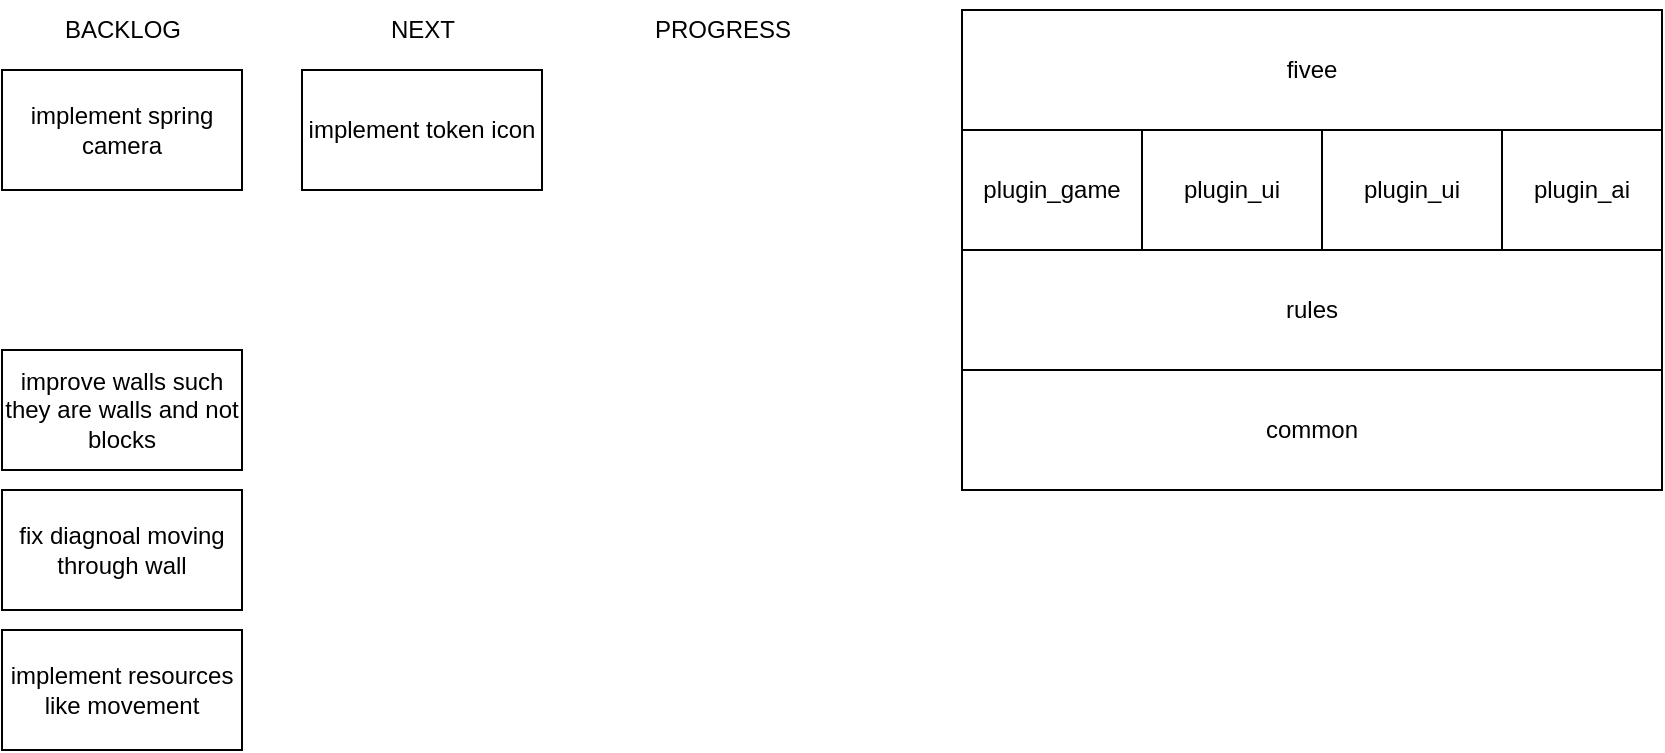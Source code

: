 <mxfile>
    <diagram id="fbY-3la6N2TdW8390JJk" name="Page-1">
        <mxGraphModel dx="2620" dy="899" grid="1" gridSize="10" guides="1" tooltips="1" connect="1" arrows="1" fold="1" page="1" pageScale="1" pageWidth="850" pageHeight="1100" math="0" shadow="0">
            <root>
                <mxCell id="0"/>
                <mxCell id="1" parent="0"/>
                <mxCell id="2" value="common" style="rounded=0;whiteSpace=wrap;html=1;" parent="1" vertex="1">
                    <mxGeometry x="60" y="440" width="350" height="60" as="geometry"/>
                </mxCell>
                <mxCell id="18" value="BACKLOG" style="text;html=1;align=center;verticalAlign=middle;resizable=0;points=[];autosize=1;strokeColor=none;fillColor=none;" parent="1" vertex="1">
                    <mxGeometry x="-400" y="255" width="80" height="30" as="geometry"/>
                </mxCell>
                <mxCell id="19" value="NEXT" style="text;html=1;align=center;verticalAlign=middle;resizable=0;points=[];autosize=1;strokeColor=none;fillColor=none;" parent="1" vertex="1">
                    <mxGeometry x="-240" y="255" width="60" height="30" as="geometry"/>
                </mxCell>
                <mxCell id="20" value="PROGRESS" style="text;html=1;align=center;verticalAlign=middle;resizable=0;points=[];autosize=1;strokeColor=none;fillColor=none;" parent="1" vertex="1">
                    <mxGeometry x="-105" y="255" width="90" height="30" as="geometry"/>
                </mxCell>
                <mxCell id="33" value="implement spring camera" style="rounded=0;whiteSpace=wrap;html=1;" parent="1" vertex="1">
                    <mxGeometry x="-420" y="290" width="120" height="60" as="geometry"/>
                </mxCell>
                <mxCell id="36" value="implement resources like movement" style="rounded=0;whiteSpace=wrap;html=1;" parent="1" vertex="1">
                    <mxGeometry x="-420" y="570" width="120" height="60" as="geometry"/>
                </mxCell>
                <mxCell id="38" value="improve walls such they are walls and not blocks" style="rounded=0;whiteSpace=wrap;html=1;" parent="1" vertex="1">
                    <mxGeometry x="-420" y="430" width="120" height="60" as="geometry"/>
                </mxCell>
                <mxCell id="39" value="fix diagnoal moving through wall" style="rounded=0;whiteSpace=wrap;html=1;" parent="1" vertex="1">
                    <mxGeometry x="-420" y="500" width="120" height="60" as="geometry"/>
                </mxCell>
                <mxCell id="44" value="implement token icon" style="rounded=0;whiteSpace=wrap;html=1;" parent="1" vertex="1">
                    <mxGeometry x="-270" y="290" width="120" height="60" as="geometry"/>
                </mxCell>
                <mxCell id="47" value="rules" style="rounded=0;whiteSpace=wrap;html=1;" vertex="1" parent="1">
                    <mxGeometry x="60" y="380" width="350" height="60" as="geometry"/>
                </mxCell>
                <mxCell id="48" value="plugin_game" style="rounded=0;whiteSpace=wrap;html=1;" vertex="1" parent="1">
                    <mxGeometry x="60" y="320" width="90" height="60" as="geometry"/>
                </mxCell>
                <mxCell id="49" value="plugin_ui" style="rounded=0;whiteSpace=wrap;html=1;" vertex="1" parent="1">
                    <mxGeometry x="150" y="320" width="90" height="60" as="geometry"/>
                </mxCell>
                <mxCell id="50" value="plugin_ui" style="rounded=0;whiteSpace=wrap;html=1;" vertex="1" parent="1">
                    <mxGeometry x="240" y="320" width="90" height="60" as="geometry"/>
                </mxCell>
                <mxCell id="51" value="plugin_ai" style="rounded=0;whiteSpace=wrap;html=1;" vertex="1" parent="1">
                    <mxGeometry x="330" y="320" width="80" height="60" as="geometry"/>
                </mxCell>
                <mxCell id="52" value="fivee" style="rounded=0;whiteSpace=wrap;html=1;" vertex="1" parent="1">
                    <mxGeometry x="60" y="260" width="350" height="60" as="geometry"/>
                </mxCell>
            </root>
        </mxGraphModel>
    </diagram>
</mxfile>